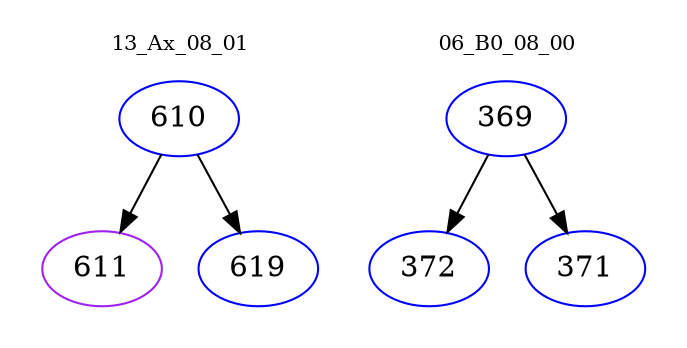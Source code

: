 digraph{
subgraph cluster_0 {
color = white
label = "13_Ax_08_01";
fontsize=10;
T0_610 [label="610", color="blue"]
T0_610 -> T0_611 [color="black"]
T0_611 [label="611", color="purple"]
T0_610 -> T0_619 [color="black"]
T0_619 [label="619", color="blue"]
}
subgraph cluster_1 {
color = white
label = "06_B0_08_00";
fontsize=10;
T1_369 [label="369", color="blue"]
T1_369 -> T1_372 [color="black"]
T1_372 [label="372", color="blue"]
T1_369 -> T1_371 [color="black"]
T1_371 [label="371", color="blue"]
}
}
